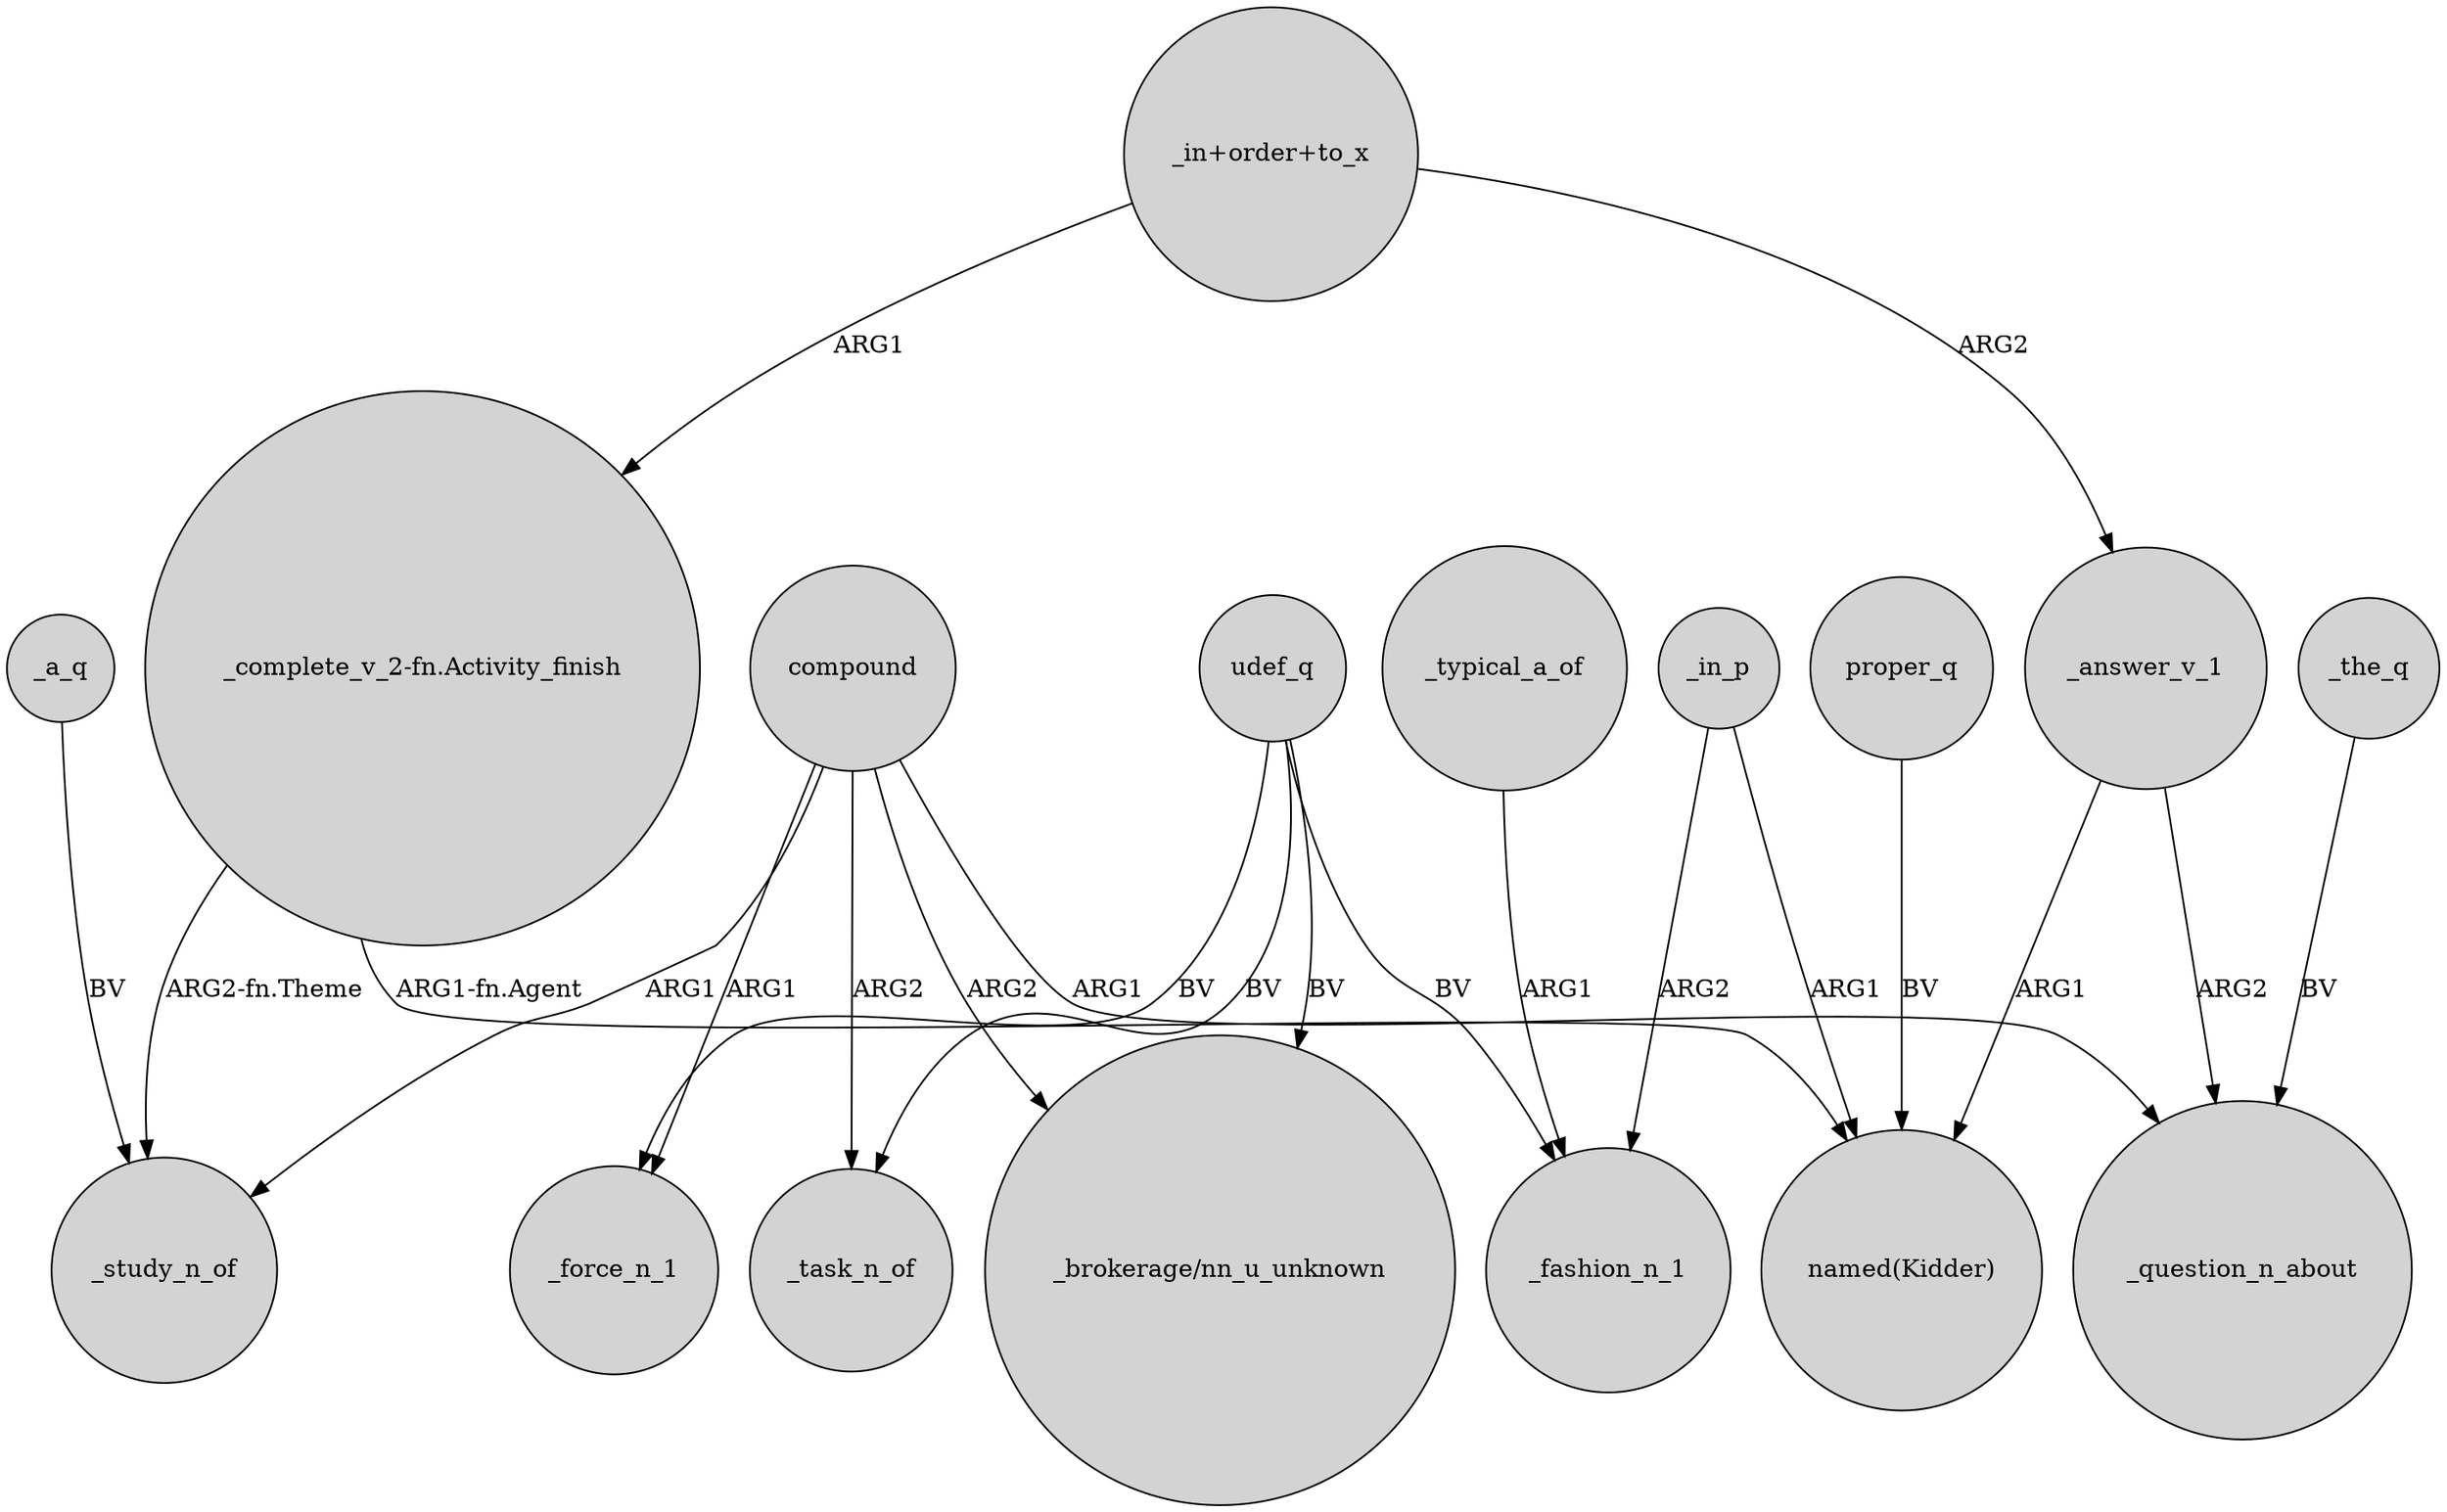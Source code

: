 digraph {
	node [shape=circle style=filled]
	_a_q -> _study_n_of [label=BV]
	_in_p -> _fashion_n_1 [label=ARG2]
	udef_q -> _force_n_1 [label=BV]
	udef_q -> _task_n_of [label=BV]
	compound -> _force_n_1 [label=ARG1]
	"_complete_v_2-fn.Activity_finish" -> _study_n_of [label="ARG2-fn.Theme"]
	_answer_v_1 -> _question_n_about [label=ARG2]
	"_complete_v_2-fn.Activity_finish" -> "named(Kidder)" [label="ARG1-fn.Agent"]
	"_in+order+to_x" -> "_complete_v_2-fn.Activity_finish" [label=ARG1]
	compound -> "_brokerage/nn_u_unknown" [label=ARG2]
	udef_q -> "_brokerage/nn_u_unknown" [label=BV]
	compound -> _task_n_of [label=ARG2]
	proper_q -> "named(Kidder)" [label=BV]
	compound -> _study_n_of [label=ARG1]
	_answer_v_1 -> "named(Kidder)" [label=ARG1]
	_in_p -> "named(Kidder)" [label=ARG1]
	compound -> _question_n_about [label=ARG1]
	udef_q -> _fashion_n_1 [label=BV]
	_the_q -> _question_n_about [label=BV]
	_typical_a_of -> _fashion_n_1 [label=ARG1]
	"_in+order+to_x" -> _answer_v_1 [label=ARG2]
}
